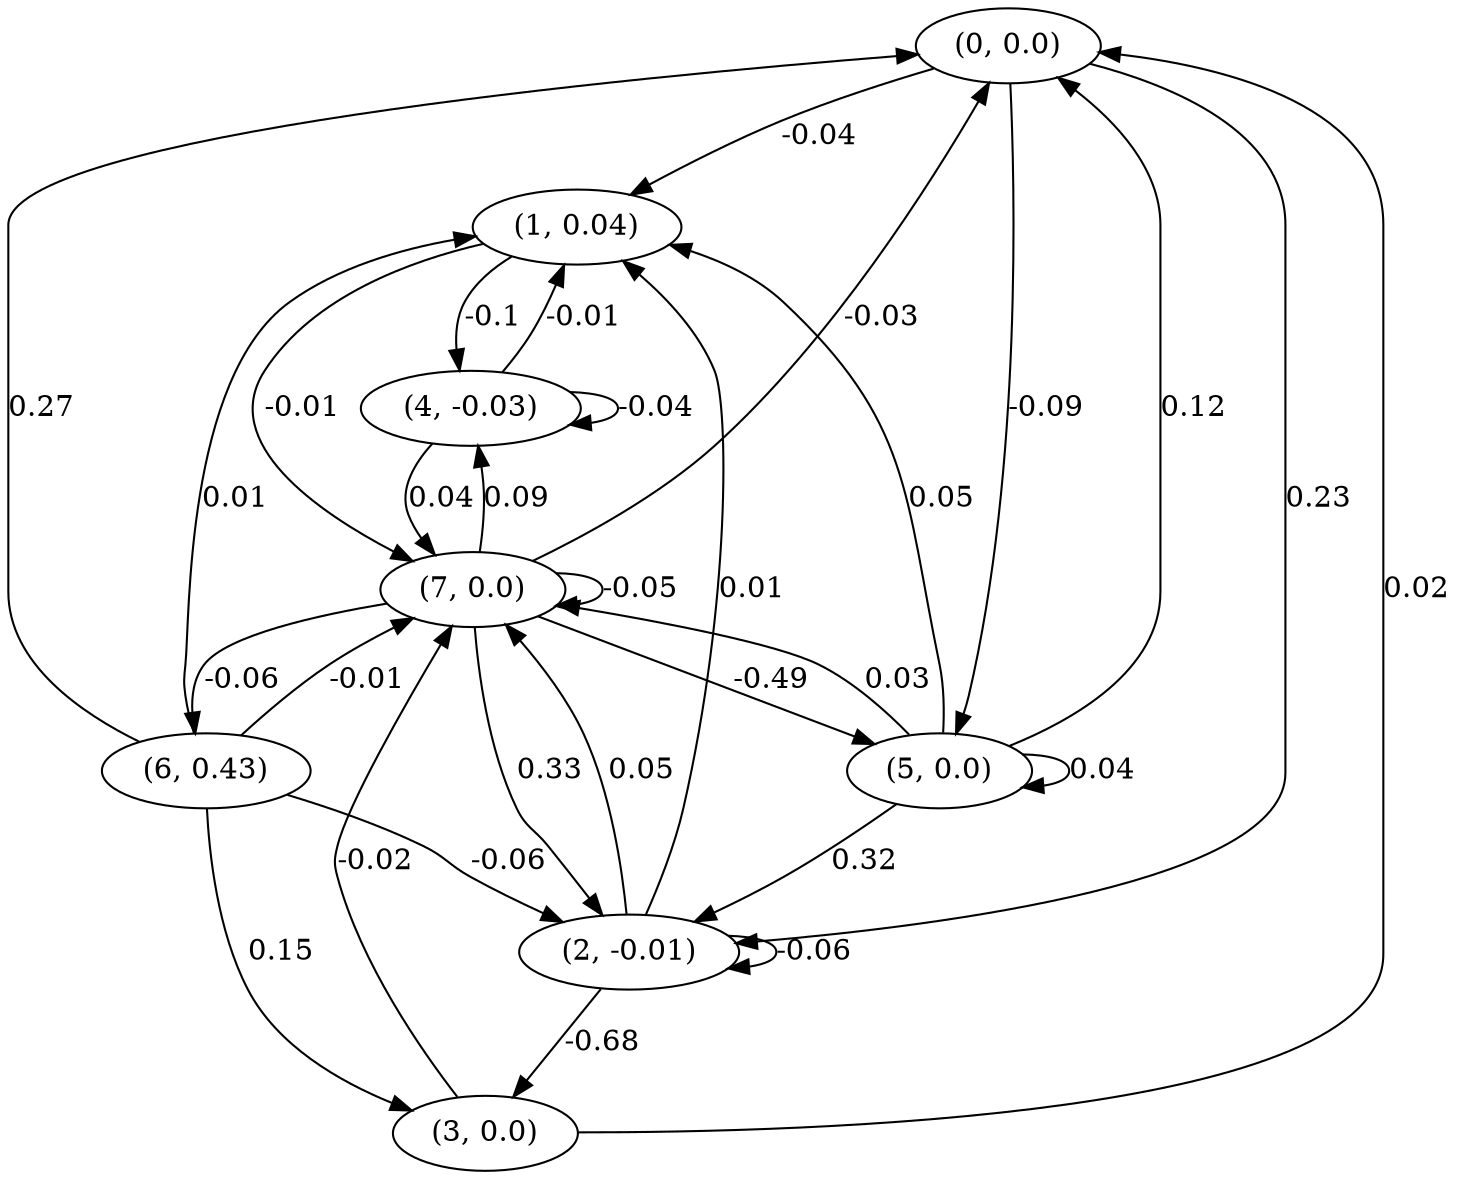 digraph {
    0 [ label = "(0, 0.0)" ]
    1 [ label = "(1, 0.04)" ]
    2 [ label = "(2, -0.01)" ]
    3 [ label = "(3, 0.0)" ]
    4 [ label = "(4, -0.03)" ]
    5 [ label = "(5, 0.0)" ]
    6 [ label = "(6, 0.43)" ]
    7 [ label = "(7, 0.0)" ]
    2 -> 2 [ label = "-0.06" ]
    4 -> 4 [ label = "-0.04" ]
    5 -> 5 [ label = "0.04" ]
    7 -> 7 [ label = "-0.05" ]
    3 -> 0 [ label = "0.02" ]
    5 -> 0 [ label = "0.12" ]
    6 -> 0 [ label = "0.27" ]
    7 -> 0 [ label = "-0.03" ]
    0 -> 1 [ label = "-0.04" ]
    2 -> 1 [ label = "0.01" ]
    4 -> 1 [ label = "-0.01" ]
    5 -> 1 [ label = "0.05" ]
    6 -> 1 [ label = "0.01" ]
    0 -> 2 [ label = "0.23" ]
    5 -> 2 [ label = "0.32" ]
    6 -> 2 [ label = "-0.06" ]
    7 -> 2 [ label = "0.33" ]
    2 -> 3 [ label = "-0.68" ]
    6 -> 3 [ label = "0.15" ]
    1 -> 4 [ label = "-0.1" ]
    7 -> 4 [ label = "0.09" ]
    0 -> 5 [ label = "-0.09" ]
    7 -> 5 [ label = "-0.49" ]
    7 -> 6 [ label = "-0.06" ]
    1 -> 7 [ label = "-0.01" ]
    2 -> 7 [ label = "0.05" ]
    3 -> 7 [ label = "-0.02" ]
    4 -> 7 [ label = "0.04" ]
    5 -> 7 [ label = "0.03" ]
    6 -> 7 [ label = "-0.01" ]
}

